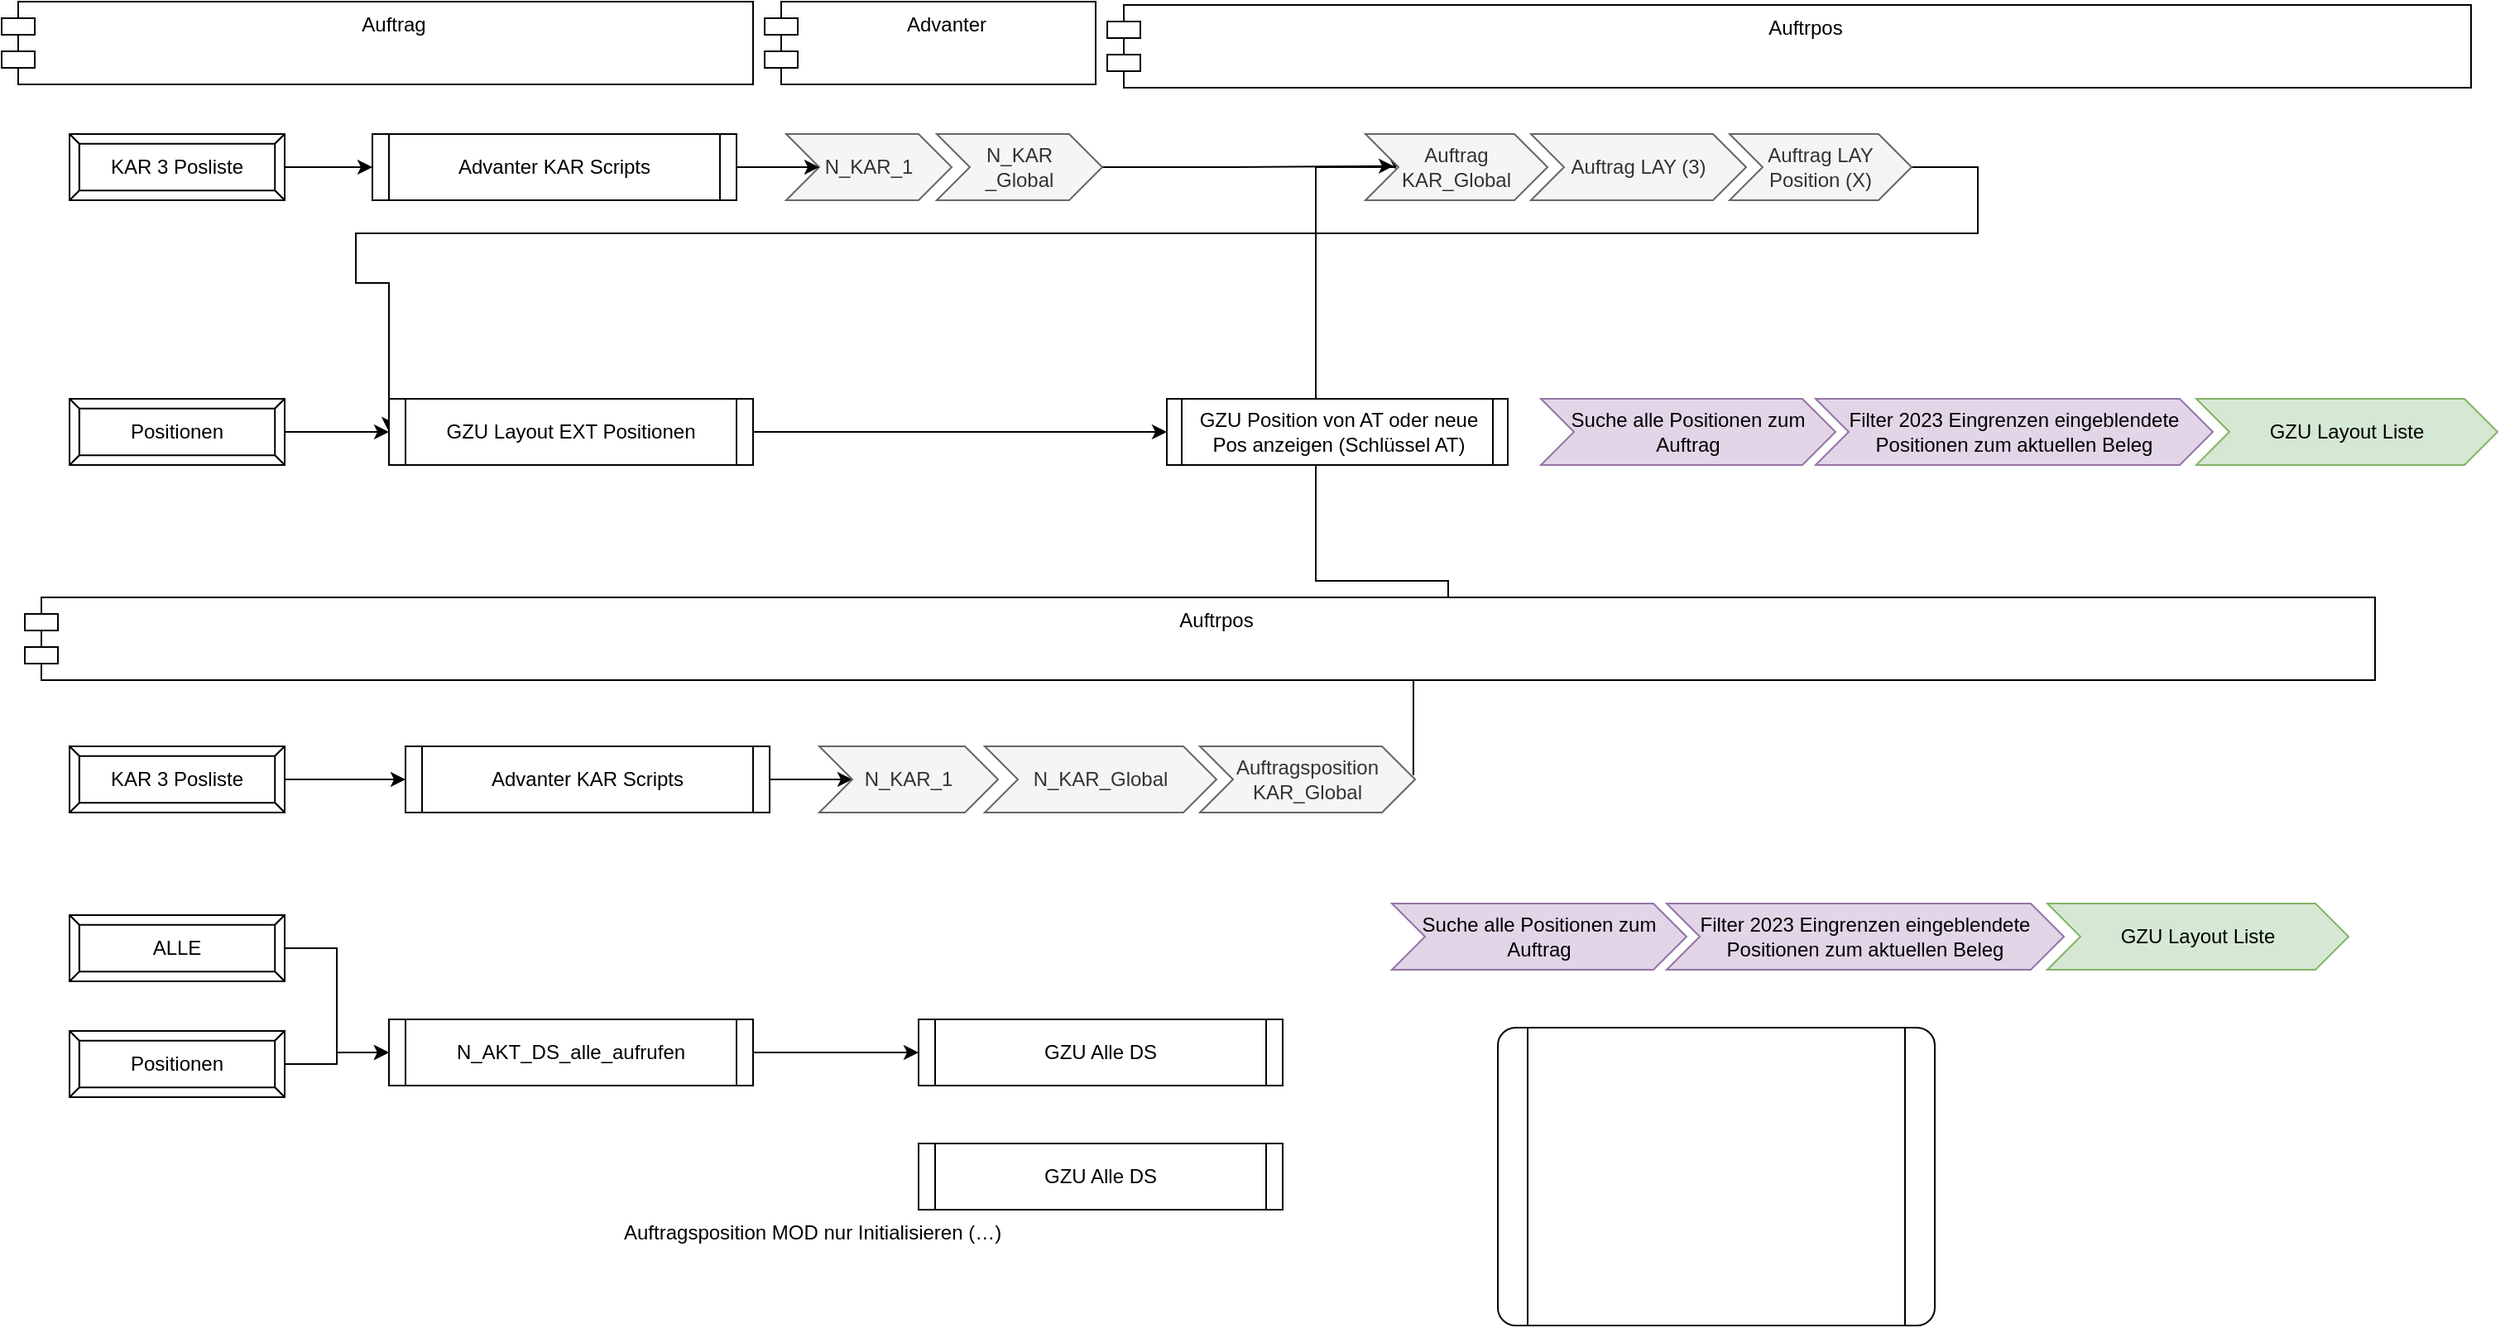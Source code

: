 <mxfile version="21.3.7" type="github">
  <diagram name="Page-1" id="edf60f1a-56cd-e834-aa8a-f176f3a09ee4">
    <mxGraphModel dx="1646" dy="731" grid="1" gridSize="10" guides="1" tooltips="1" connect="1" arrows="1" fold="1" page="1" pageScale="1" pageWidth="1100" pageHeight="850" background="none" math="0" shadow="0">
      <root>
        <mxCell id="0" />
        <mxCell id="1" parent="0" />
        <mxCell id="9XxZq_N7S6UOtmdN4iqu-4" value="Auftrpos" style="shape=module;align=left;spacingLeft=20;align=center;verticalAlign=top;whiteSpace=wrap;html=1;" vertex="1" parent="1">
          <mxGeometry x="714" y="32" width="824" height="50" as="geometry" />
        </mxCell>
        <mxCell id="9XxZq_N7S6UOtmdN4iqu-2" value="Auftrag" style="shape=module;align=left;spacingLeft=20;align=center;verticalAlign=top;whiteSpace=wrap;html=1;" vertex="1" parent="1">
          <mxGeometry x="46" y="30" width="454" height="50" as="geometry" />
        </mxCell>
        <mxCell id="9XxZq_N7S6UOtmdN4iqu-7" value="" style="verticalLabelPosition=bottom;verticalAlign=top;html=1;shape=process;whiteSpace=wrap;rounded=1;size=0.067;arcSize=6;" vertex="1" parent="1">
          <mxGeometry x="950" y="650" width="264" height="180" as="geometry" />
        </mxCell>
        <mxCell id="9XxZq_N7S6UOtmdN4iqu-43" style="edgeStyle=orthogonalEdgeStyle;rounded=0;orthogonalLoop=1;jettySize=auto;html=1;entryX=0;entryY=0.5;entryDx=0;entryDy=0;" edge="1" parent="1" source="9XxZq_N7S6UOtmdN4iqu-12" target="9XxZq_N7S6UOtmdN4iqu-27">
          <mxGeometry relative="1" as="geometry" />
        </mxCell>
        <mxCell id="9XxZq_N7S6UOtmdN4iqu-12" value="ALLE" style="labelPosition=center;verticalLabelPosition=middle;align=center;html=1;shape=mxgraph.basic.button;dx=5.89;whiteSpace=wrap;" vertex="1" parent="1">
          <mxGeometry x="87" y="582" width="130" height="40" as="geometry" />
        </mxCell>
        <mxCell id="9XxZq_N7S6UOtmdN4iqu-39" style="edgeStyle=orthogonalEdgeStyle;rounded=0;orthogonalLoop=1;jettySize=auto;html=1;exitX=1;exitY=0.5;exitDx=0;exitDy=0;entryX=0;entryY=0.5;entryDx=0;entryDy=0;" edge="1" parent="1" source="9XxZq_N7S6UOtmdN4iqu-27" target="9XxZq_N7S6UOtmdN4iqu-28">
          <mxGeometry relative="1" as="geometry" />
        </mxCell>
        <mxCell id="9XxZq_N7S6UOtmdN4iqu-27" value="N_AKT_DS_alle_aufrufen" style="shape=process;whiteSpace=wrap;html=1;backgroundOutline=1;size=0.045;" vertex="1" parent="1">
          <mxGeometry x="280" y="645" width="220" height="40" as="geometry" />
        </mxCell>
        <mxCell id="9XxZq_N7S6UOtmdN4iqu-28" value="GZU Alle DS" style="shape=process;whiteSpace=wrap;html=1;backgroundOutline=1;size=0.045;" vertex="1" parent="1">
          <mxGeometry x="600" y="645" width="220" height="40" as="geometry" />
        </mxCell>
        <mxCell id="9XxZq_N7S6UOtmdN4iqu-42" style="edgeStyle=orthogonalEdgeStyle;rounded=0;orthogonalLoop=1;jettySize=auto;html=1;entryX=0;entryY=0.5;entryDx=0;entryDy=0;" edge="1" parent="1" source="9XxZq_N7S6UOtmdN4iqu-31" target="9XxZq_N7S6UOtmdN4iqu-27">
          <mxGeometry relative="1" as="geometry" />
        </mxCell>
        <mxCell id="9XxZq_N7S6UOtmdN4iqu-31" value="Positionen" style="labelPosition=center;verticalLabelPosition=middle;align=center;html=1;shape=mxgraph.basic.button;dx=5.89;whiteSpace=wrap;" vertex="1" parent="1">
          <mxGeometry x="87" y="652" width="130" height="40" as="geometry" />
        </mxCell>
        <mxCell id="9XxZq_N7S6UOtmdN4iqu-33" value="GZU Layout Liste" style="shape=step;perimeter=stepPerimeter;fixedSize=1;points=[];whiteSpace=wrap;html=1;fillColor=#d5e8d4;strokeColor=#82b366;" vertex="1" parent="1">
          <mxGeometry x="1282" y="575" width="182" height="40" as="geometry" />
        </mxCell>
        <mxCell id="9XxZq_N7S6UOtmdN4iqu-34" value="Suche alle Positionen zum Auftrag" style="shape=step;perimeter=stepPerimeter;fixedSize=1;points=[];whiteSpace=wrap;html=1;fillColor=#e1d5e7;strokeColor=#9673a6;" vertex="1" parent="1">
          <mxGeometry x="886" y="575" width="178" height="40" as="geometry" />
        </mxCell>
        <mxCell id="9XxZq_N7S6UOtmdN4iqu-37" value="Filter 2023 Eingrenzen eingeblendete Positionen zum aktuellen Beleg" style="shape=step;perimeter=stepPerimeter;fixedSize=1;points=[];whiteSpace=wrap;html=1;fillColor=#e1d5e7;strokeColor=#9673a6;" vertex="1" parent="1">
          <mxGeometry x="1052" y="575" width="240" height="40" as="geometry" />
        </mxCell>
        <mxCell id="9XxZq_N7S6UOtmdN4iqu-47" value="GZU Alle DS" style="shape=process;whiteSpace=wrap;html=1;backgroundOutline=1;size=0.045;" vertex="1" parent="1">
          <mxGeometry x="600" y="720" width="220" height="40" as="geometry" />
        </mxCell>
        <mxCell id="9XxZq_N7S6UOtmdN4iqu-49" value="Auftragsposition MOD nur Initialisieren (…)" style="text;whiteSpace=wrap;html=1;" vertex="1" parent="1">
          <mxGeometry x="420" y="760" width="560" height="50" as="geometry" />
        </mxCell>
        <mxCell id="9XxZq_N7S6UOtmdN4iqu-57" style="edgeStyle=orthogonalEdgeStyle;rounded=0;orthogonalLoop=1;jettySize=auto;html=1;entryX=0;entryY=0.5;entryDx=0;entryDy=0;exitX=0.985;exitY=0.536;exitDx=0;exitDy=0;exitPerimeter=0;" edge="1" parent="1" source="9XxZq_N7S6UOtmdN4iqu-56" target="9XxZq_N7S6UOtmdN4iqu-22">
          <mxGeometry relative="1" as="geometry">
            <Array as="points">
              <mxPoint x="1198" y="130" />
              <mxPoint x="1240" y="130" />
              <mxPoint x="1240" y="170" />
              <mxPoint x="260" y="170" />
              <mxPoint x="260" y="200" />
              <mxPoint x="280" y="200" />
            </Array>
          </mxGeometry>
        </mxCell>
        <mxCell id="9XxZq_N7S6UOtmdN4iqu-59" style="edgeStyle=orthogonalEdgeStyle;rounded=0;orthogonalLoop=1;jettySize=auto;html=1;" edge="1" source="9XxZq_N7S6UOtmdN4iqu-60" target="9XxZq_N7S6UOtmdN4iqu-62" parent="1">
          <mxGeometry relative="1" as="geometry" />
        </mxCell>
        <mxCell id="9XxZq_N7S6UOtmdN4iqu-60" value="KAR 3 Posliste" style="labelPosition=center;verticalLabelPosition=middle;align=center;html=1;shape=mxgraph.basic.button;dx=5.89;whiteSpace=wrap;" vertex="1" parent="1">
          <mxGeometry x="87" y="480" width="130" height="40" as="geometry" />
        </mxCell>
        <mxCell id="9XxZq_N7S6UOtmdN4iqu-61" style="edgeStyle=orthogonalEdgeStyle;rounded=0;orthogonalLoop=1;jettySize=auto;html=1;" edge="1" source="9XxZq_N7S6UOtmdN4iqu-62" target="9XxZq_N7S6UOtmdN4iqu-63" parent="1">
          <mxGeometry relative="1" as="geometry" />
        </mxCell>
        <mxCell id="9XxZq_N7S6UOtmdN4iqu-62" value="Advanter KAR Scripts" style="shape=process;whiteSpace=wrap;html=1;backgroundOutline=1;size=0.045;" vertex="1" parent="1">
          <mxGeometry x="290" y="480" width="220" height="40" as="geometry" />
        </mxCell>
        <mxCell id="9XxZq_N7S6UOtmdN4iqu-63" value="N_KAR_1" style="shape=step;perimeter=stepPerimeter;fixedSize=1;points=[];whiteSpace=wrap;html=1;fillColor=#f5f5f5;fontColor=#333333;strokeColor=#666666;" vertex="1" parent="1">
          <mxGeometry x="540" y="480" width="108" height="40" as="geometry" />
        </mxCell>
        <mxCell id="9XxZq_N7S6UOtmdN4iqu-64" value="N_KAR_Global" style="shape=step;perimeter=stepPerimeter;fixedSize=1;points=[];whiteSpace=wrap;html=1;fillColor=#f5f5f5;fontColor=#333333;strokeColor=#666666;" vertex="1" parent="1">
          <mxGeometry x="640" y="480" width="140" height="40" as="geometry" />
        </mxCell>
        <mxCell id="9XxZq_N7S6UOtmdN4iqu-75" style="edgeStyle=orthogonalEdgeStyle;rounded=0;orthogonalLoop=1;jettySize=auto;html=1;exitX=0.992;exitY=0.433;exitDx=0;exitDy=0;exitPerimeter=0;entryX=0.164;entryY=0.533;entryDx=0;entryDy=0;entryPerimeter=0;" edge="1" parent="1" source="9XxZq_N7S6UOtmdN4iqu-65" target="9XxZq_N7S6UOtmdN4iqu-54">
          <mxGeometry relative="1" as="geometry">
            <Array as="points">
              <mxPoint x="920" y="417" />
              <mxPoint x="920" y="380" />
              <mxPoint x="840" y="380" />
              <mxPoint x="840" y="130" />
              <mxPoint x="888" y="130" />
            </Array>
          </mxGeometry>
        </mxCell>
        <mxCell id="9XxZq_N7S6UOtmdN4iqu-65" value="Auftragsposition KAR_Global" style="shape=step;perimeter=stepPerimeter;fixedSize=1;points=[];whiteSpace=wrap;html=1;fillColor=#f5f5f5;fontColor=#333333;strokeColor=#666666;" vertex="1" parent="1">
          <mxGeometry x="770" y="480" width="130" height="40" as="geometry" />
        </mxCell>
        <mxCell id="9XxZq_N7S6UOtmdN4iqu-69" value="Auftrpos" style="shape=module;align=left;spacingLeft=20;align=center;verticalAlign=top;whiteSpace=wrap;html=1;" vertex="1" parent="1">
          <mxGeometry x="60" y="390" width="1420" height="50" as="geometry" />
        </mxCell>
        <mxCell id="9XxZq_N7S6UOtmdN4iqu-70" value="Advanter" style="shape=module;align=left;spacingLeft=20;align=center;verticalAlign=top;whiteSpace=wrap;html=1;" vertex="1" parent="1">
          <mxGeometry x="507" y="30" width="200" height="50" as="geometry" />
        </mxCell>
        <mxCell id="9XxZq_N7S6UOtmdN4iqu-44" value="KAR 3 Posliste" style="labelPosition=center;verticalLabelPosition=middle;align=center;html=1;shape=mxgraph.basic.button;dx=5.89;whiteSpace=wrap;" vertex="1" parent="1">
          <mxGeometry x="87" y="110" width="130" height="40" as="geometry" />
        </mxCell>
        <mxCell id="9XxZq_N7S6UOtmdN4iqu-45" value="Advanter KAR Scripts" style="shape=process;whiteSpace=wrap;html=1;backgroundOutline=1;size=0.045;" vertex="1" parent="1">
          <mxGeometry x="270" y="110" width="220" height="40" as="geometry" />
        </mxCell>
        <mxCell id="9XxZq_N7S6UOtmdN4iqu-46" style="edgeStyle=orthogonalEdgeStyle;rounded=0;orthogonalLoop=1;jettySize=auto;html=1;" edge="1" parent="1" source="9XxZq_N7S6UOtmdN4iqu-44" target="9XxZq_N7S6UOtmdN4iqu-45">
          <mxGeometry relative="1" as="geometry" />
        </mxCell>
        <mxCell id="9XxZq_N7S6UOtmdN4iqu-50" value="N_KAR_1" style="shape=step;perimeter=stepPerimeter;fixedSize=1;points=[];whiteSpace=wrap;html=1;fillColor=#f5f5f5;fontColor=#333333;strokeColor=#666666;" vertex="1" parent="1">
          <mxGeometry x="520" y="110" width="100" height="40" as="geometry" />
        </mxCell>
        <mxCell id="9XxZq_N7S6UOtmdN4iqu-58" style="edgeStyle=orthogonalEdgeStyle;rounded=0;orthogonalLoop=1;jettySize=auto;html=1;" edge="1" parent="1" source="9XxZq_N7S6UOtmdN4iqu-45" target="9XxZq_N7S6UOtmdN4iqu-50">
          <mxGeometry relative="1" as="geometry" />
        </mxCell>
        <mxCell id="9XxZq_N7S6UOtmdN4iqu-76" style="edgeStyle=orthogonalEdgeStyle;rounded=0;orthogonalLoop=1;jettySize=auto;html=1;entryX=0.155;entryY=0.483;entryDx=0;entryDy=0;entryPerimeter=0;" edge="1" parent="1" source="9XxZq_N7S6UOtmdN4iqu-51" target="9XxZq_N7S6UOtmdN4iqu-54">
          <mxGeometry relative="1" as="geometry" />
        </mxCell>
        <mxCell id="9XxZq_N7S6UOtmdN4iqu-51" value="N_KAR&lt;br&gt;_Global" style="shape=step;perimeter=stepPerimeter;fixedSize=1;points=[];whiteSpace=wrap;html=1;fillColor=#f5f5f5;fontColor=#333333;strokeColor=#666666;" vertex="1" parent="1">
          <mxGeometry x="611" y="110" width="100" height="40" as="geometry" />
        </mxCell>
        <mxCell id="9XxZq_N7S6UOtmdN4iqu-54" value="Auftrag KAR_Global" style="shape=step;perimeter=stepPerimeter;fixedSize=1;points=[];whiteSpace=wrap;html=1;fillColor=#f5f5f5;fontColor=#333333;strokeColor=#666666;" vertex="1" parent="1">
          <mxGeometry x="870" y="110" width="110" height="40" as="geometry" />
        </mxCell>
        <mxCell id="9XxZq_N7S6UOtmdN4iqu-55" value="Auftrag LAY (3)" style="shape=step;perimeter=stepPerimeter;fixedSize=1;points=[];whiteSpace=wrap;html=1;fillColor=#f5f5f5;fontColor=#333333;strokeColor=#666666;" vertex="1" parent="1">
          <mxGeometry x="970" y="110" width="130" height="40" as="geometry" />
        </mxCell>
        <mxCell id="9XxZq_N7S6UOtmdN4iqu-56" value="Auftrag LAY Position (X)" style="shape=step;perimeter=stepPerimeter;fixedSize=1;points=[];whiteSpace=wrap;html=1;fillColor=#f5f5f5;fontColor=#333333;strokeColor=#666666;" vertex="1" parent="1">
          <mxGeometry x="1090" y="110" width="110" height="40" as="geometry" />
        </mxCell>
        <mxCell id="9XxZq_N7S6UOtmdN4iqu-1" value="Positionen" style="labelPosition=center;verticalLabelPosition=middle;align=center;html=1;shape=mxgraph.basic.button;dx=5.89;whiteSpace=wrap;" vertex="1" parent="1">
          <mxGeometry x="87" y="270" width="130" height="40" as="geometry" />
        </mxCell>
        <mxCell id="9XxZq_N7S6UOtmdN4iqu-17" value="GZU Layout Liste" style="shape=step;perimeter=stepPerimeter;fixedSize=1;points=[];whiteSpace=wrap;html=1;fillColor=#d5e8d4;strokeColor=#82b366;" vertex="1" parent="1">
          <mxGeometry x="1372" y="270" width="182" height="40" as="geometry" />
        </mxCell>
        <mxCell id="9XxZq_N7S6UOtmdN4iqu-21" value="Suche alle Positionen zum Auftrag" style="shape=step;perimeter=stepPerimeter;fixedSize=1;points=[];whiteSpace=wrap;html=1;fillColor=#e1d5e7;strokeColor=#9673a6;" vertex="1" parent="1">
          <mxGeometry x="976" y="270" width="178" height="40" as="geometry" />
        </mxCell>
        <mxCell id="9XxZq_N7S6UOtmdN4iqu-22" value="GZU Layout EXT Positionen" style="shape=process;whiteSpace=wrap;html=1;backgroundOutline=1;size=0.045;" vertex="1" parent="1">
          <mxGeometry x="280" y="270" width="220" height="40" as="geometry" />
        </mxCell>
        <mxCell id="9XxZq_N7S6UOtmdN4iqu-41" style="edgeStyle=orthogonalEdgeStyle;rounded=0;orthogonalLoop=1;jettySize=auto;html=1;" edge="1" parent="1" source="9XxZq_N7S6UOtmdN4iqu-1" target="9XxZq_N7S6UOtmdN4iqu-22">
          <mxGeometry relative="1" as="geometry" />
        </mxCell>
        <mxCell id="9XxZq_N7S6UOtmdN4iqu-25" value="GZU Position von AT oder neue Pos anzeigen (Schlüssel AT)" style="shape=process;whiteSpace=wrap;html=1;backgroundOutline=1;size=0.045;" vertex="1" parent="1">
          <mxGeometry x="750" y="270" width="206" height="40" as="geometry" />
        </mxCell>
        <mxCell id="9XxZq_N7S6UOtmdN4iqu-40" style="edgeStyle=orthogonalEdgeStyle;rounded=0;orthogonalLoop=1;jettySize=auto;html=1;" edge="1" parent="1" source="9XxZq_N7S6UOtmdN4iqu-22" target="9XxZq_N7S6UOtmdN4iqu-25">
          <mxGeometry relative="1" as="geometry" />
        </mxCell>
        <mxCell id="9XxZq_N7S6UOtmdN4iqu-26" value="Filter 2023 Eingrenzen eingeblendete Positionen zum aktuellen Beleg" style="shape=step;perimeter=stepPerimeter;fixedSize=1;points=[];whiteSpace=wrap;html=1;fillColor=#e1d5e7;strokeColor=#9673a6;" vertex="1" parent="1">
          <mxGeometry x="1142" y="270" width="240" height="40" as="geometry" />
        </mxCell>
      </root>
    </mxGraphModel>
  </diagram>
</mxfile>
